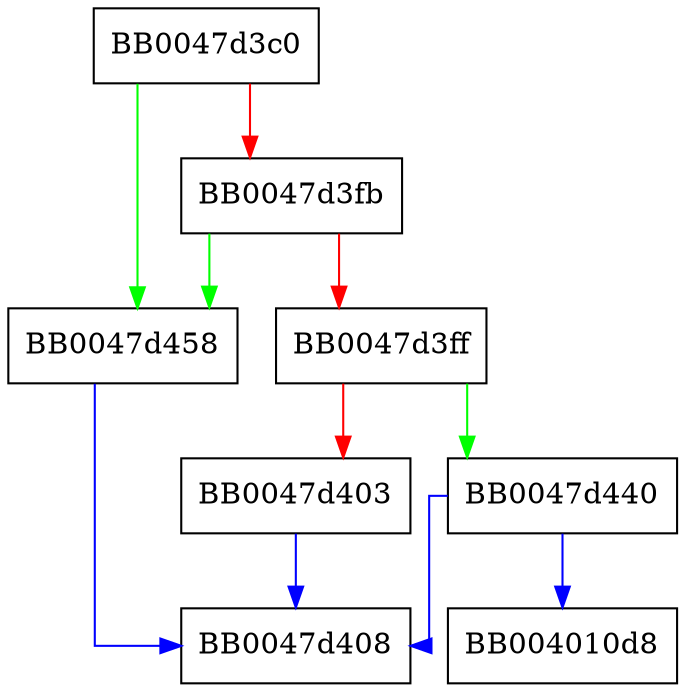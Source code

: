 digraph xname_cmp {
  node [shape="box"];
  graph [splines=ortho];
  BB0047d3c0 -> BB0047d458 [color="green"];
  BB0047d3c0 -> BB0047d3fb [color="red"];
  BB0047d3fb -> BB0047d458 [color="green"];
  BB0047d3fb -> BB0047d3ff [color="red"];
  BB0047d3ff -> BB0047d440 [color="green"];
  BB0047d3ff -> BB0047d403 [color="red"];
  BB0047d403 -> BB0047d408 [color="blue"];
  BB0047d440 -> BB004010d8 [color="blue"];
  BB0047d440 -> BB0047d408 [color="blue"];
  BB0047d458 -> BB0047d408 [color="blue"];
}